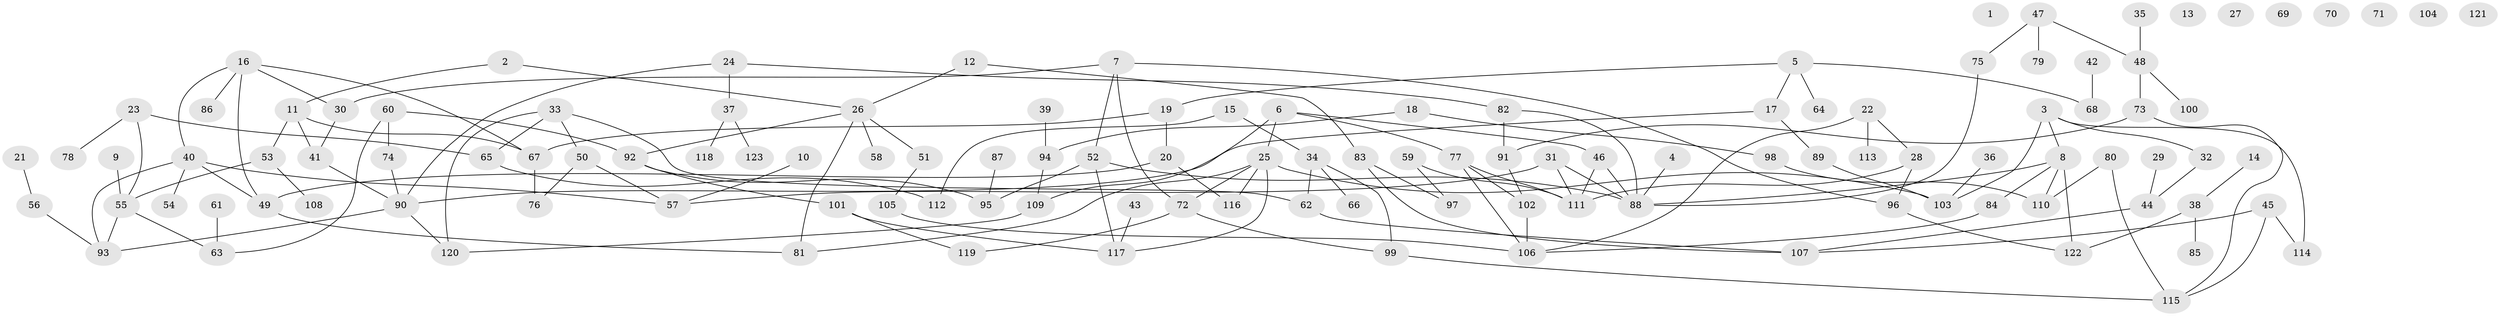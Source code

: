 // coarse degree distribution, {11: 0.018518518518518517, 5: 0.1111111111111111, 4: 0.1111111111111111, 8: 0.018518518518518517, 3: 0.3148148148148148, 9: 0.018518518518518517, 2: 0.2222222222222222, 7: 0.037037037037037035, 1: 0.12962962962962962, 6: 0.018518518518518517}
// Generated by graph-tools (version 1.1) at 2025/48/03/04/25 22:48:24]
// undirected, 123 vertices, 158 edges
graph export_dot {
  node [color=gray90,style=filled];
  1;
  2;
  3;
  4;
  5;
  6;
  7;
  8;
  9;
  10;
  11;
  12;
  13;
  14;
  15;
  16;
  17;
  18;
  19;
  20;
  21;
  22;
  23;
  24;
  25;
  26;
  27;
  28;
  29;
  30;
  31;
  32;
  33;
  34;
  35;
  36;
  37;
  38;
  39;
  40;
  41;
  42;
  43;
  44;
  45;
  46;
  47;
  48;
  49;
  50;
  51;
  52;
  53;
  54;
  55;
  56;
  57;
  58;
  59;
  60;
  61;
  62;
  63;
  64;
  65;
  66;
  67;
  68;
  69;
  70;
  71;
  72;
  73;
  74;
  75;
  76;
  77;
  78;
  79;
  80;
  81;
  82;
  83;
  84;
  85;
  86;
  87;
  88;
  89;
  90;
  91;
  92;
  93;
  94;
  95;
  96;
  97;
  98;
  99;
  100;
  101;
  102;
  103;
  104;
  105;
  106;
  107;
  108;
  109;
  110;
  111;
  112;
  113;
  114;
  115;
  116;
  117;
  118;
  119;
  120;
  121;
  122;
  123;
  2 -- 11;
  2 -- 26;
  3 -- 8;
  3 -- 32;
  3 -- 103;
  3 -- 114;
  4 -- 88;
  5 -- 17;
  5 -- 19;
  5 -- 64;
  5 -- 68;
  6 -- 25;
  6 -- 46;
  6 -- 77;
  6 -- 109;
  7 -- 30;
  7 -- 52;
  7 -- 72;
  7 -- 96;
  8 -- 84;
  8 -- 88;
  8 -- 110;
  8 -- 122;
  9 -- 55;
  10 -- 57;
  11 -- 41;
  11 -- 53;
  11 -- 67;
  12 -- 26;
  12 -- 83;
  14 -- 38;
  15 -- 34;
  15 -- 112;
  16 -- 30;
  16 -- 40;
  16 -- 49;
  16 -- 67;
  16 -- 86;
  17 -- 89;
  17 -- 90;
  18 -- 94;
  18 -- 98;
  19 -- 20;
  19 -- 67;
  20 -- 49;
  20 -- 116;
  21 -- 56;
  22 -- 28;
  22 -- 106;
  22 -- 113;
  23 -- 55;
  23 -- 65;
  23 -- 78;
  24 -- 37;
  24 -- 82;
  24 -- 90;
  25 -- 72;
  25 -- 81;
  25 -- 103;
  25 -- 116;
  25 -- 117;
  26 -- 51;
  26 -- 58;
  26 -- 81;
  26 -- 92;
  28 -- 96;
  28 -- 111;
  29 -- 44;
  30 -- 41;
  31 -- 57;
  31 -- 88;
  31 -- 111;
  32 -- 44;
  33 -- 50;
  33 -- 62;
  33 -- 65;
  33 -- 120;
  34 -- 62;
  34 -- 66;
  34 -- 99;
  35 -- 48;
  36 -- 103;
  37 -- 118;
  37 -- 123;
  38 -- 85;
  38 -- 122;
  39 -- 94;
  40 -- 49;
  40 -- 54;
  40 -- 57;
  40 -- 93;
  41 -- 90;
  42 -- 68;
  43 -- 117;
  44 -- 107;
  45 -- 107;
  45 -- 114;
  45 -- 115;
  46 -- 88;
  46 -- 111;
  47 -- 48;
  47 -- 75;
  47 -- 79;
  48 -- 73;
  48 -- 100;
  49 -- 81;
  50 -- 57;
  50 -- 76;
  51 -- 105;
  52 -- 88;
  52 -- 95;
  52 -- 117;
  53 -- 55;
  53 -- 108;
  55 -- 63;
  55 -- 93;
  56 -- 93;
  59 -- 97;
  59 -- 111;
  60 -- 63;
  60 -- 74;
  60 -- 92;
  61 -- 63;
  62 -- 107;
  65 -- 112;
  67 -- 76;
  72 -- 99;
  72 -- 119;
  73 -- 91;
  73 -- 115;
  74 -- 90;
  75 -- 88;
  77 -- 102;
  77 -- 106;
  77 -- 111;
  80 -- 110;
  80 -- 115;
  82 -- 88;
  82 -- 91;
  83 -- 97;
  83 -- 107;
  84 -- 106;
  87 -- 95;
  89 -- 103;
  90 -- 93;
  90 -- 120;
  91 -- 102;
  92 -- 95;
  92 -- 101;
  94 -- 109;
  96 -- 122;
  98 -- 110;
  99 -- 115;
  101 -- 117;
  101 -- 119;
  102 -- 106;
  105 -- 106;
  109 -- 120;
}
